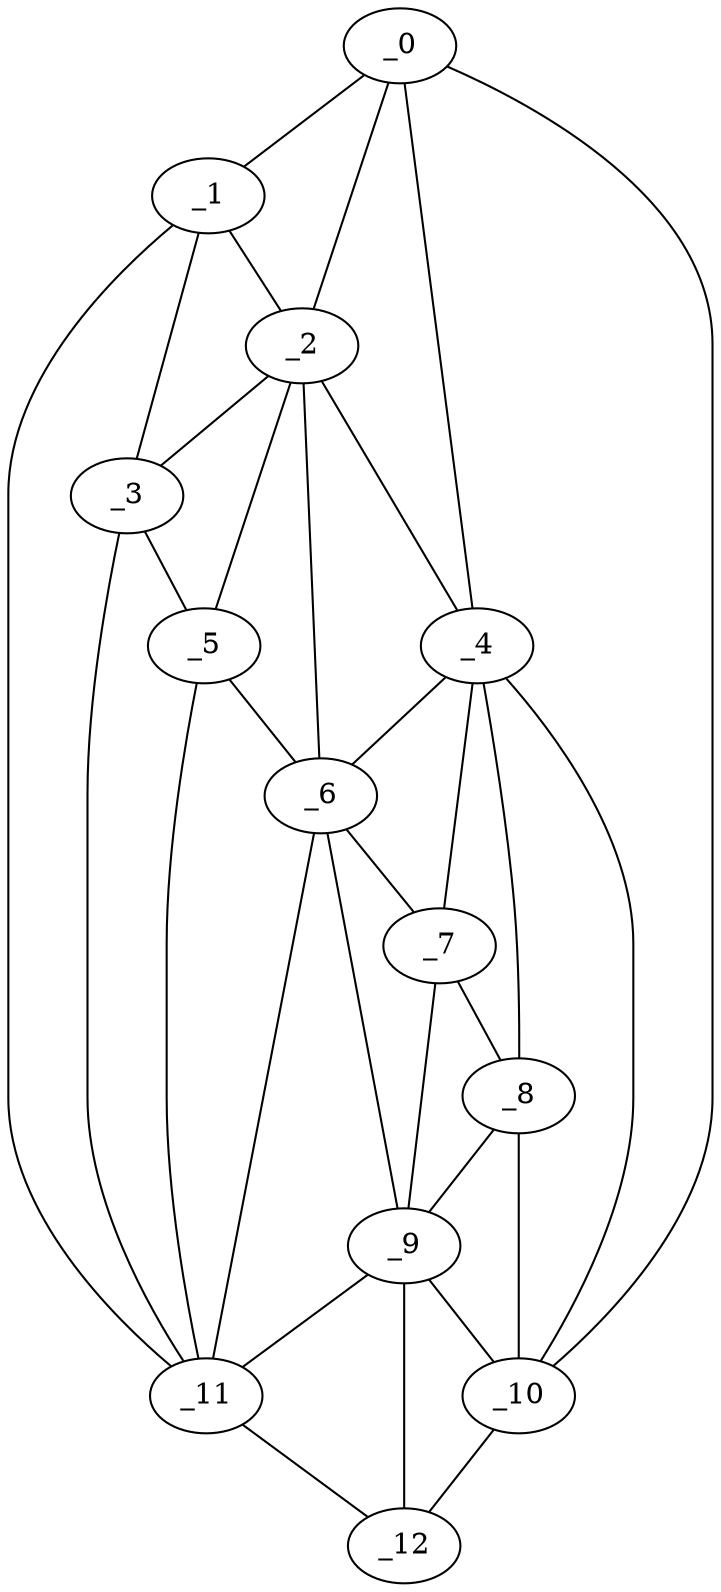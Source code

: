 graph "obj86__210.gxl" {
	_0	 [x=28,
		y=11];
	_1	 [x=55,
		y=68];
	_0 -- _1	 [valence=1];
	_2	 [x=69,
		y=52];
	_0 -- _2	 [valence=2];
	_4	 [x=79,
		y=25];
	_0 -- _4	 [valence=2];
	_10	 [x=100,
		y=17];
	_0 -- _10	 [valence=1];
	_1 -- _2	 [valence=2];
	_3	 [x=70,
		y=63];
	_1 -- _3	 [valence=2];
	_11	 [x=101,
		y=61];
	_1 -- _11	 [valence=1];
	_2 -- _3	 [valence=2];
	_2 -- _4	 [valence=2];
	_5	 [x=80,
		y=59];
	_2 -- _5	 [valence=2];
	_6	 [x=86,
		y=47];
	_2 -- _6	 [valence=2];
	_3 -- _5	 [valence=2];
	_3 -- _11	 [valence=2];
	_4 -- _6	 [valence=1];
	_7	 [x=90,
		y=39];
	_4 -- _7	 [valence=2];
	_8	 [x=94,
		y=22];
	_4 -- _8	 [valence=1];
	_4 -- _10	 [valence=2];
	_5 -- _6	 [valence=2];
	_5 -- _11	 [valence=2];
	_6 -- _7	 [valence=1];
	_9	 [x=98,
		y=47];
	_6 -- _9	 [valence=2];
	_6 -- _11	 [valence=2];
	_7 -- _8	 [valence=1];
	_7 -- _9	 [valence=2];
	_8 -- _9	 [valence=2];
	_8 -- _10	 [valence=2];
	_9 -- _10	 [valence=1];
	_9 -- _11	 [valence=1];
	_12	 [x=102,
		y=52];
	_9 -- _12	 [valence=2];
	_10 -- _12	 [valence=1];
	_11 -- _12	 [valence=1];
}
